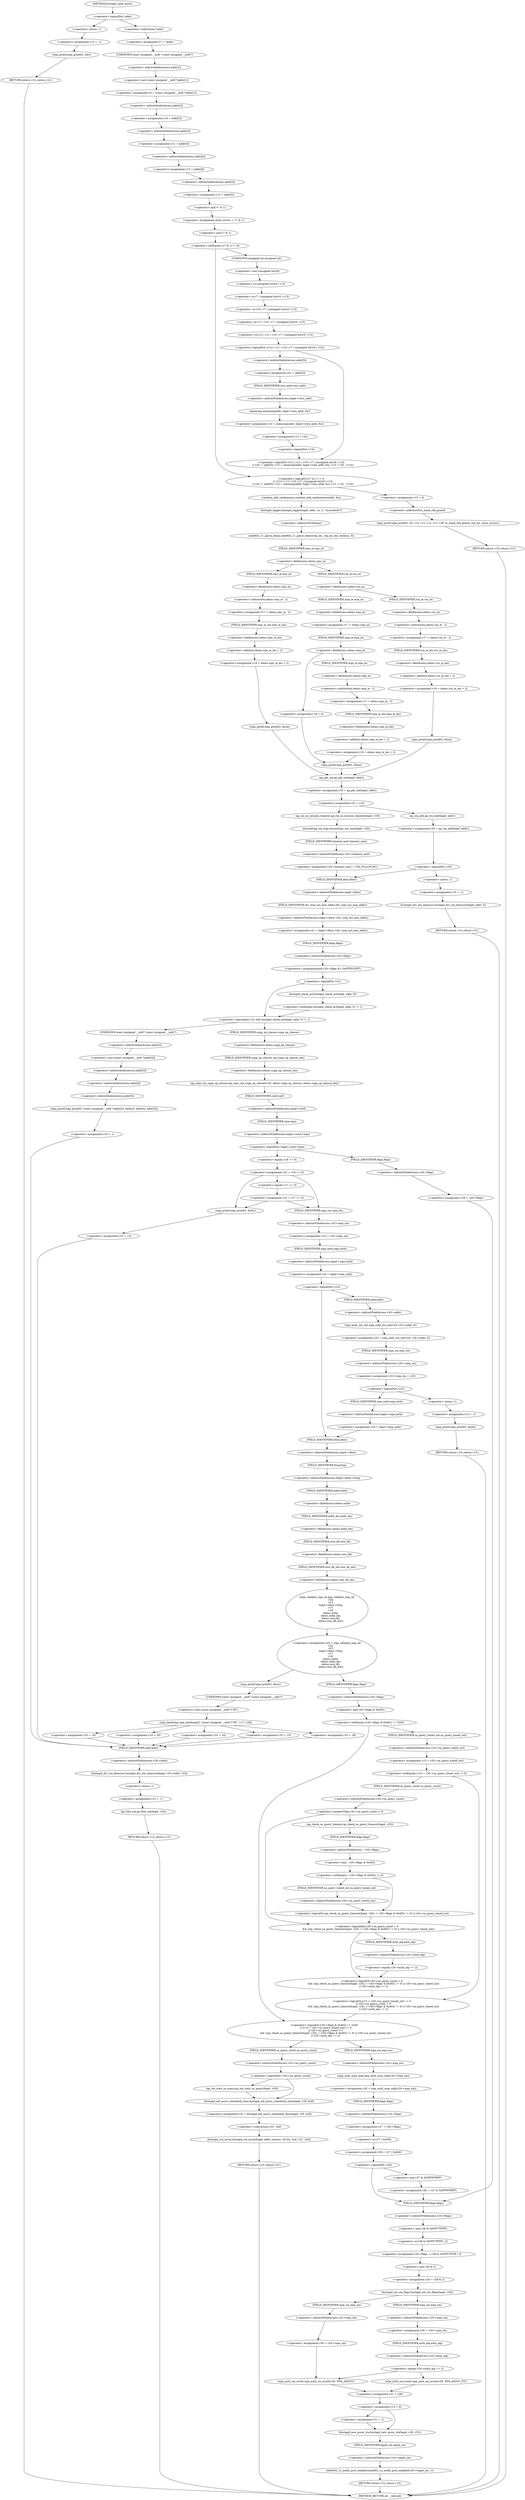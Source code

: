 digraph hostapd_notif_assoc {  
"1000177" [label = "(<operator>.logicalNot,!addr)" ]
"1000180" [label = "(<operator>.assignment,v15 = -1)" ]
"1000182" [label = "(<operator>.minus,-1)" ]
"1000184" [label = "(wpa_printf,wpa_printf(2, fmt))" ]
"1000187" [label = "(RETURN,return v15;,return v15;)" ]
"1000189" [label = "(<operator>.assignment,v7 = *addr)" ]
"1000191" [label = "(<operator>.indirection,*addr)" ]
"1000193" [label = "(<operator>.assignment,v9 = (const unsigned __int8 *)addr[1])" ]
"1000195" [label = "(<operator>.cast,(const unsigned __int8 *)addr[1])" ]
"1000196" [label = "(UNKNOWN,const unsigned __int8 *,const unsigned __int8 *)" ]
"1000197" [label = "(<operator>.indirectIndexAccess,addr[1])" ]
"1000200" [label = "(<operator>.assignment,v10 = addr[2])" ]
"1000202" [label = "(<operator>.indirectIndexAccess,addr[2])" ]
"1000205" [label = "(<operator>.assignment,v11 = addr[3])" ]
"1000207" [label = "(<operator>.indirectIndexAccess,addr[3])" ]
"1000210" [label = "(<operator>.assignment,v12 = addr[4])" ]
"1000212" [label = "(<operator>.indirectIndexAccess,addr[4])" ]
"1000215" [label = "(<operator>.assignment,v13 = addr[5])" ]
"1000217" [label = "(<operator>.indirectIndexAccess,addr[5])" ]
"1000220" [label = "(<operator>.assignment,show_errors = v7 & 1)" ]
"1000222" [label = "(<operator>.and,v7 & 1)" ]
"1000226" [label = "(<operator>.logicalOr,(v7 & 1) != 0\n    || !(v12 | v11 | v10 | v7 | (unsigned int)v9 | v13)\n    || (v41 = addr[5], v14 = memcmp(addr, hapd->own_addr, 6u), v13 = v41, !v14))" ]
"1000227" [label = "(<operator>.notEquals,(v7 & 1) != 0)" ]
"1000228" [label = "(<operator>.and,v7 & 1)" ]
"1000232" [label = "(<operator>.logicalOr,!(v12 | v11 | v10 | v7 | (unsigned int)v9 | v13)\n    || (v41 = addr[5], v14 = memcmp(addr, hapd->own_addr, 6u), v13 = v41, !v14))" ]
"1000233" [label = "(<operator>.logicalNot,!(v12 | v11 | v10 | v7 | (unsigned int)v9 | v13))" ]
"1000234" [label = "(<operator>.or,v12 | v11 | v10 | v7 | (unsigned int)v9 | v13)" ]
"1000236" [label = "(<operator>.or,v11 | v10 | v7 | (unsigned int)v9 | v13)" ]
"1000238" [label = "(<operator>.or,v10 | v7 | (unsigned int)v9 | v13)" ]
"1000240" [label = "(<operator>.or,v7 | (unsigned int)v9 | v13)" ]
"1000242" [label = "(<operator>.or,(unsigned int)v9 | v13)" ]
"1000243" [label = "(<operator>.cast,(unsigned int)v9)" ]
"1000244" [label = "(UNKNOWN,unsigned int,unsigned int)" ]
"1000248" [label = "(<operator>.assignment,v41 = addr[5])" ]
"1000250" [label = "(<operator>.indirectIndexAccess,addr[5])" ]
"1000254" [label = "(<operator>.assignment,v14 = memcmp(addr, hapd->own_addr, 6u))" ]
"1000256" [label = "(memcmp,memcmp(addr, hapd->own_addr, 6u))" ]
"1000258" [label = "(<operator>.indirectFieldAccess,hapd->own_addr)" ]
"1000260" [label = "(FIELD_IDENTIFIER,own_addr,own_addr)" ]
"1000263" [label = "(<operator>.assignment,v13 = v41)" ]
"1000266" [label = "(<operator>.logicalNot,!v14)" ]
"1000269" [label = "(<operator>.assignment,v15 = 0)" ]
"1000272" [label = "(wpa_printf,wpa_printf(2, v9, v10, v11, v12, v13, v38, &_stack_chk_guard, req_ies, show_errors))" ]
"1000280" [label = "(<operator>.addressOf,&_stack_chk_guard)" ]
"1000284" [label = "(RETURN,return v15;,return v15;)" ]
"1000286" [label = "(random_add_randomness,random_add_randomness(addr, 6u))" ]
"1000289" [label = "(hostapd_logger,hostapd_logger(hapd, addr, 1u, 2, \"associated\"))" ]
"1000295" [label = "(ieee802_11_parse_elems,ieee802_11_parse_elems(req_ies, req_ies_len, &elems, 0))" ]
"1000298" [label = "(<operator>.addressOf,&elems)" ]
"1000302" [label = "(<operator>.fieldAccess,elems.wps_ie)" ]
"1000304" [label = "(FIELD_IDENTIFIER,wps_ie,wps_ie)" ]
"1000306" [label = "(<operator>.assignment,v17 = elems.wps_ie - 2)" ]
"1000308" [label = "(<operator>.subtraction,elems.wps_ie - 2)" ]
"1000309" [label = "(<operator>.fieldAccess,elems.wps_ie)" ]
"1000311" [label = "(FIELD_IDENTIFIER,wps_ie,wps_ie)" ]
"1000313" [label = "(<operator>.assignment,v18 = elems.wps_ie_len + 2)" ]
"1000315" [label = "(<operator>.addition,elems.wps_ie_len + 2)" ]
"1000316" [label = "(<operator>.fieldAccess,elems.wps_ie_len)" ]
"1000318" [label = "(FIELD_IDENTIFIER,wps_ie_len,wps_ie_len)" ]
"1000320" [label = "(wpa_printf,wpa_printf(2, fmta))" ]
"1000325" [label = "(<operator>.fieldAccess,elems.rsn_ie)" ]
"1000327" [label = "(FIELD_IDENTIFIER,rsn_ie,rsn_ie)" ]
"1000329" [label = "(<operator>.assignment,v17 = elems.rsn_ie - 2)" ]
"1000331" [label = "(<operator>.subtraction,elems.rsn_ie - 2)" ]
"1000332" [label = "(<operator>.fieldAccess,elems.rsn_ie)" ]
"1000334" [label = "(FIELD_IDENTIFIER,rsn_ie,rsn_ie)" ]
"1000336" [label = "(<operator>.assignment,v18 = elems.rsn_ie_len + 2)" ]
"1000338" [label = "(<operator>.addition,elems.rsn_ie_len + 2)" ]
"1000339" [label = "(<operator>.fieldAccess,elems.rsn_ie_len)" ]
"1000341" [label = "(FIELD_IDENTIFIER,rsn_ie_len,rsn_ie_len)" ]
"1000343" [label = "(wpa_printf,wpa_printf(2, fmta))" ]
"1000348" [label = "(<operator>.assignment,v17 = elems.wpa_ie)" ]
"1000350" [label = "(<operator>.fieldAccess,elems.wpa_ie)" ]
"1000352" [label = "(FIELD_IDENTIFIER,wpa_ie,wpa_ie)" ]
"1000354" [label = "(<operator>.fieldAccess,elems.wpa_ie)" ]
"1000356" [label = "(FIELD_IDENTIFIER,wpa_ie,wpa_ie)" ]
"1000358" [label = "(<operator>.assignment,v17 = elems.wpa_ie - 2)" ]
"1000360" [label = "(<operator>.subtraction,elems.wpa_ie - 2)" ]
"1000361" [label = "(<operator>.fieldAccess,elems.wpa_ie)" ]
"1000363" [label = "(FIELD_IDENTIFIER,wpa_ie,wpa_ie)" ]
"1000365" [label = "(<operator>.assignment,v18 = elems.wpa_ie_len + 2)" ]
"1000367" [label = "(<operator>.addition,elems.wpa_ie_len + 2)" ]
"1000368" [label = "(<operator>.fieldAccess,elems.wpa_ie_len)" ]
"1000370" [label = "(FIELD_IDENTIFIER,wpa_ie_len,wpa_ie_len)" ]
"1000374" [label = "(<operator>.assignment,v18 = 0)" ]
"1000377" [label = "(wpa_printf,wpa_printf(2, fmta))" ]
"1000380" [label = "(<operator>.assignment,v19 = ap_get_sta(hapd, addr))" ]
"1000382" [label = "(ap_get_sta,ap_get_sta(hapd, addr))" ]
"1000385" [label = "(<operator>.assignment,v20 = v19)" ]
"1000391" [label = "(ap_sta_no_session_timeout,ap_sta_no_session_timeout(hapd, v19))" ]
"1000394" [label = "(accounting_sta_stop,accounting_sta_stop(hapd, v20))" ]
"1000397" [label = "(<operator>.assignment,v20->timeout_next = STA_NULLFUNC)" ]
"1000398" [label = "(<operator>.indirectFieldAccess,v20->timeout_next)" ]
"1000400" [label = "(FIELD_IDENTIFIER,timeout_next,timeout_next)" ]
"1000404" [label = "(<operator>.assignment,v20 = ap_sta_add(hapd, addr))" ]
"1000406" [label = "(ap_sta_add,ap_sta_add(hapd, addr))" ]
"1000410" [label = "(<operator>.logicalNot,!v20)" ]
"1000413" [label = "(<operator>.assignment,v15 = -1)" ]
"1000415" [label = "(<operator>.minus,-1)" ]
"1000417" [label = "(hostapd_drv_sta_disassoc,hostapd_drv_sta_disassoc(hapd, addr, 5))" ]
"1000421" [label = "(RETURN,return v15;,return v15;)" ]
"1000423" [label = "(<operator>.assignment,v21 = hapd->iface->drv_max_acl_mac_addrs)" ]
"1000425" [label = "(<operator>.indirectFieldAccess,hapd->iface->drv_max_acl_mac_addrs)" ]
"1000426" [label = "(<operator>.indirectFieldAccess,hapd->iface)" ]
"1000428" [label = "(FIELD_IDENTIFIER,iface,iface)" ]
"1000429" [label = "(FIELD_IDENTIFIER,drv_max_acl_mac_addrs,drv_max_acl_mac_addrs)" ]
"1000430" [label = "(<operators>.assignmentAnd,v20->flags &= 0xFFFECFFF)" ]
"1000431" [label = "(<operator>.indirectFieldAccess,v20->flags)" ]
"1000433" [label = "(FIELD_IDENTIFIER,flags,flags)" ]
"1000436" [label = "(<operator>.logicalAnd,!v21 && hostapd_check_acl(hapd, addr, 0) != 1)" ]
"1000437" [label = "(<operator>.logicalNot,!v21)" ]
"1000439" [label = "(<operator>.notEquals,hostapd_check_acl(hapd, addr, 0) != 1)" ]
"1000440" [label = "(hostapd_check_acl,hostapd_check_acl(hapd, addr, 0))" ]
"1000446" [label = "(wpa_printf,wpa_printf(3, (const unsigned __int8 *)addr[2], addr[3], addr[4], addr[5]))" ]
"1000448" [label = "(<operator>.cast,(const unsigned __int8 *)addr[2])" ]
"1000449" [label = "(UNKNOWN,const unsigned __int8 *,const unsigned __int8 *)" ]
"1000450" [label = "(<operator>.indirectIndexAccess,addr[2])" ]
"1000453" [label = "(<operator>.indirectIndexAccess,addr[3])" ]
"1000456" [label = "(<operator>.indirectIndexAccess,addr[4])" ]
"1000459" [label = "(<operator>.indirectIndexAccess,addr[5])" ]
"1000462" [label = "(<operator>.assignment,v33 = 1)" ]
"1000466" [label = "(hostapd_drv_sta_disassoc,hostapd_drv_sta_disassoc(hapd, v20->addr, v33))" ]
"1000468" [label = "(<operator>.indirectFieldAccess,v20->addr)" ]
"1000470" [label = "(FIELD_IDENTIFIER,addr,addr)" ]
"1000472" [label = "(<operator>.assignment,v15 = -1)" ]
"1000474" [label = "(<operator>.minus,-1)" ]
"1000476" [label = "(ap_free_sta,ap_free_sta(hapd, v20))" ]
"1000479" [label = "(RETURN,return v15;,return v15;)" ]
"1000481" [label = "(ap_copy_sta_supp_op_classes,ap_copy_sta_supp_op_classes(v20, elems.supp_op_classes, elems.supp_op_classes_len))" ]
"1000483" [label = "(<operator>.fieldAccess,elems.supp_op_classes)" ]
"1000485" [label = "(FIELD_IDENTIFIER,supp_op_classes,supp_op_classes)" ]
"1000486" [label = "(<operator>.fieldAccess,elems.supp_op_classes_len)" ]
"1000488" [label = "(FIELD_IDENTIFIER,supp_op_classes_len,supp_op_classes_len)" ]
"1000490" [label = "(<operator>.logicalNot,!hapd->conf->wpa)" ]
"1000491" [label = "(<operator>.indirectFieldAccess,hapd->conf->wpa)" ]
"1000492" [label = "(<operator>.indirectFieldAccess,hapd->conf)" ]
"1000494" [label = "(FIELD_IDENTIFIER,conf,conf)" ]
"1000495" [label = "(FIELD_IDENTIFIER,wpa,wpa)" ]
"1000497" [label = "(<operator>.assignment,v28 = v20->flags)" ]
"1000499" [label = "(<operator>.indirectFieldAccess,v20->flags)" ]
"1000501" [label = "(FIELD_IDENTIFIER,flags,flags)" ]
"1000503" [label = "(<operator>.assignment,v22 = v18 == 0)" ]
"1000505" [label = "(<operator>.equals,v18 == 0)" ]
"1000510" [label = "(<operator>.assignment,v22 = v17 == 0)" ]
"1000512" [label = "(<operator>.equals,v17 == 0)" ]
"1000518" [label = "(wpa_printf,wpa_printf(2, fmtb))" ]
"1000521" [label = "(<operator>.assignment,v33 = 13)" ]
"1000525" [label = "(<operator>.assignment,v23 = v20->wpa_sm)" ]
"1000527" [label = "(<operator>.indirectFieldAccess,v20->wpa_sm)" ]
"1000529" [label = "(FIELD_IDENTIFIER,wpa_sm,wpa_sm)" ]
"1000530" [label = "(<operator>.assignment,v24 = hapd->wpa_auth)" ]
"1000532" [label = "(<operator>.indirectFieldAccess,hapd->wpa_auth)" ]
"1000534" [label = "(FIELD_IDENTIFIER,wpa_auth,wpa_auth)" ]
"1000536" [label = "(<operator>.logicalNot,!v23)" ]
"1000539" [label = "(<operator>.assignment,v23 = wpa_auth_sta_init(v24, v20->addr, 0))" ]
"1000541" [label = "(wpa_auth_sta_init,wpa_auth_sta_init(v24, v20->addr, 0))" ]
"1000543" [label = "(<operator>.indirectFieldAccess,v20->addr)" ]
"1000545" [label = "(FIELD_IDENTIFIER,addr,addr)" ]
"1000547" [label = "(<operator>.assignment,v20->wpa_sm = v23)" ]
"1000548" [label = "(<operator>.indirectFieldAccess,v20->wpa_sm)" ]
"1000550" [label = "(FIELD_IDENTIFIER,wpa_sm,wpa_sm)" ]
"1000553" [label = "(<operator>.logicalNot,!v23)" ]
"1000556" [label = "(<operator>.assignment,v15 = -1)" ]
"1000558" [label = "(<operator>.minus,-1)" ]
"1000560" [label = "(wpa_printf,wpa_printf(5, fmtb))" ]
"1000563" [label = "(RETURN,return v15;,return v15;)" ]
"1000565" [label = "(<operator>.assignment,v24 = hapd->wpa_auth)" ]
"1000567" [label = "(<operator>.indirectFieldAccess,hapd->wpa_auth)" ]
"1000569" [label = "(FIELD_IDENTIFIER,wpa_auth,wpa_auth)" ]
"1000570" [label = "(<operator>.assignment,v25 = wpa_validate_wpa_ie(\n          v24,\n          v23,\n          hapd->iface->freq,\n          v17,\n          v18,\n          elems.mdie,\n          elems.mdie_len,\n          elems.owe_dh,\n          elems.owe_dh_len))" ]
"1000572" [label = "(wpa_validate_wpa_ie,wpa_validate_wpa_ie(\n          v24,\n          v23,\n          hapd->iface->freq,\n          v17,\n          v18,\n          elems.mdie,\n          elems.mdie_len,\n          elems.owe_dh,\n          elems.owe_dh_len))" ]
"1000575" [label = "(<operator>.indirectFieldAccess,hapd->iface->freq)" ]
"1000576" [label = "(<operator>.indirectFieldAccess,hapd->iface)" ]
"1000578" [label = "(FIELD_IDENTIFIER,iface,iface)" ]
"1000579" [label = "(FIELD_IDENTIFIER,freq,freq)" ]
"1000582" [label = "(<operator>.fieldAccess,elems.mdie)" ]
"1000584" [label = "(FIELD_IDENTIFIER,mdie,mdie)" ]
"1000585" [label = "(<operator>.fieldAccess,elems.mdie_len)" ]
"1000587" [label = "(FIELD_IDENTIFIER,mdie_len,mdie_len)" ]
"1000588" [label = "(<operator>.fieldAccess,elems.owe_dh)" ]
"1000590" [label = "(FIELD_IDENTIFIER,owe_dh,owe_dh)" ]
"1000591" [label = "(<operator>.fieldAccess,elems.owe_dh_len)" ]
"1000593" [label = "(FIELD_IDENTIFIER,owe_dh_len,owe_dh_len)" ]
"1000597" [label = "(wpa_printf,wpa_printf(2, fmtc))" ]
"1000600" [label = "(wpa_hexdump,wpa_hexdump(2, (const unsigned __int8 *)\"IE\", v17, v18))" ]
"1000602" [label = "(<operator>.cast,(const unsigned __int8 *)\"IE\")" ]
"1000603" [label = "(UNKNOWN,const unsigned __int8 *,const unsigned __int8 *)" ]
"1000611" [label = "(<operator>.assignment,v33 = 18)" ]
"1000616" [label = "(<operator>.assignment,v33 = 19)" ]
"1000621" [label = "(<operator>.assignment,v33 = 20)" ]
"1000626" [label = "(<operator>.assignment,v33 = 24)" ]
"1000631" [label = "(<operator>.assignment,v33 = 13)" ]
"1000637" [label = "(<operator>.logicalOr,(v20->flags & 0x402) != 1026\n    || (v15 = v20->sa_query_timed_out) != 0\n    || v20->sa_query_count > 0\n    && ((ap_check_sa_query_timeout(hapd, v20), (~v20->flags & 0x402) != 0) || v20->sa_query_timed_out)\n    || v20->auth_alg == 2)" ]
"1000638" [label = "(<operator>.notEquals,(v20->flags & 0x402) != 1026)" ]
"1000639" [label = "(<operator>.and,v20->flags & 0x402)" ]
"1000640" [label = "(<operator>.indirectFieldAccess,v20->flags)" ]
"1000642" [label = "(FIELD_IDENTIFIER,flags,flags)" ]
"1000645" [label = "(<operator>.logicalOr,(v15 = v20->sa_query_timed_out) != 0\n    || v20->sa_query_count > 0\n    && ((ap_check_sa_query_timeout(hapd, v20), (~v20->flags & 0x402) != 0) || v20->sa_query_timed_out)\n    || v20->auth_alg == 2)" ]
"1000646" [label = "(<operator>.notEquals,(v15 = v20->sa_query_timed_out) != 0)" ]
"1000647" [label = "(<operator>.assignment,v15 = v20->sa_query_timed_out)" ]
"1000649" [label = "(<operator>.indirectFieldAccess,v20->sa_query_timed_out)" ]
"1000651" [label = "(FIELD_IDENTIFIER,sa_query_timed_out,sa_query_timed_out)" ]
"1000653" [label = "(<operator>.logicalOr,v20->sa_query_count > 0\n    && ((ap_check_sa_query_timeout(hapd, v20), (~v20->flags & 0x402) != 0) || v20->sa_query_timed_out)\n    || v20->auth_alg == 2)" ]
"1000654" [label = "(<operator>.logicalAnd,v20->sa_query_count > 0\n    && ((ap_check_sa_query_timeout(hapd, v20), (~v20->flags & 0x402) != 0) || v20->sa_query_timed_out))" ]
"1000655" [label = "(<operator>.greaterThan,v20->sa_query_count > 0)" ]
"1000656" [label = "(<operator>.indirectFieldAccess,v20->sa_query_count)" ]
"1000658" [label = "(FIELD_IDENTIFIER,sa_query_count,sa_query_count)" ]
"1000660" [label = "(<operator>.logicalOr,(ap_check_sa_query_timeout(hapd, v20), (~v20->flags & 0x402) != 0) || v20->sa_query_timed_out)" ]
"1000662" [label = "(ap_check_sa_query_timeout,ap_check_sa_query_timeout(hapd, v20))" ]
"1000665" [label = "(<operator>.notEquals,(~v20->flags & 0x402) != 0)" ]
"1000666" [label = "(<operator>.and,~v20->flags & 0x402)" ]
"1000667" [label = "(<operator>.indirectFieldAccess,~v20->flags)" ]
"1000669" [label = "(FIELD_IDENTIFIER,flags,flags)" ]
"1000672" [label = "(<operator>.indirectFieldAccess,v20->sa_query_timed_out)" ]
"1000674" [label = "(FIELD_IDENTIFIER,sa_query_timed_out,sa_query_timed_out)" ]
"1000675" [label = "(<operator>.equals,v20->auth_alg == 2)" ]
"1000676" [label = "(<operator>.indirectFieldAccess,v20->auth_alg)" ]
"1000678" [label = "(FIELD_IDENTIFIER,auth_alg,auth_alg)" ]
"1000681" [label = "(<operator>.assignment,v26 = wpa_auth_uses_mfp(v20->wpa_sm))" ]
"1000683" [label = "(wpa_auth_uses_mfp,wpa_auth_uses_mfp(v20->wpa_sm))" ]
"1000684" [label = "(<operator>.indirectFieldAccess,v20->wpa_sm)" ]
"1000686" [label = "(FIELD_IDENTIFIER,wpa_sm,wpa_sm)" ]
"1000687" [label = "(<operator>.assignment,v27 = v20->flags)" ]
"1000689" [label = "(<operator>.indirectFieldAccess,v20->flags)" ]
"1000691" [label = "(FIELD_IDENTIFIER,flags,flags)" ]
"1000692" [label = "(<operator>.assignment,v28 = v27 | 0x400)" ]
"1000694" [label = "(<operator>.or,v27 | 0x400)" ]
"1000698" [label = "(<operator>.logicalNot,!v26)" ]
"1000700" [label = "(<operator>.assignment,v28 = v27 & 0xFFFFFBFF)" ]
"1000702" [label = "(<operator>.and,v27 & 0xFFFFFBFF)" ]
"1000706" [label = "(<operator>.assignment,v20->flags = v28 & 0xFFF7FFFF | 3)" ]
"1000707" [label = "(<operator>.indirectFieldAccess,v20->flags)" ]
"1000709" [label = "(FIELD_IDENTIFIER,flags,flags)" ]
"1000710" [label = "(<operator>.or,v28 & 0xFFF7FFFF | 3)" ]
"1000711" [label = "(<operator>.and,v28 & 0xFFF7FFFF)" ]
"1000715" [label = "(<operator>.assignment,v29 = v28 & 2)" ]
"1000717" [label = "(<operator>.and,v28 & 2)" ]
"1000720" [label = "(hostapd_set_sta_flags,hostapd_set_sta_flags(hapd, v20))" ]
"1000726" [label = "(<operator>.assignment,v30 = v20->wpa_sm)" ]
"1000728" [label = "(<operator>.indirectFieldAccess,v20->wpa_sm)" ]
"1000730" [label = "(FIELD_IDENTIFIER,wpa_sm,wpa_sm)" ]
"1000732" [label = "(<operator>.equals,v20->auth_alg == 2)" ]
"1000733" [label = "(<operator>.indirectFieldAccess,v20->auth_alg)" ]
"1000735" [label = "(FIELD_IDENTIFIER,auth_alg,auth_alg)" ]
"1000738" [label = "(wpa_auth_sm_event,wpa_auth_sm_event(v30, WPA_ASSOC_FT))" ]
"1000744" [label = "(<operator>.assignment,v30 = v20->wpa_sm)" ]
"1000746" [label = "(<operator>.indirectFieldAccess,v20->wpa_sm)" ]
"1000748" [label = "(FIELD_IDENTIFIER,wpa_sm,wpa_sm)" ]
"1000749" [label = "(wpa_auth_sm_event,wpa_auth_sm_event(v30, WPA_ASSOC))" ]
"1000753" [label = "(<operator>.assignment,v31 = v29)" ]
"1000756" [label = "(<operator>.assignment,v15 = 0)" ]
"1000761" [label = "(<operator>.assignment,v31 = 1)" ]
"1000764" [label = "(hostapd_new_assoc_sta,hostapd_new_assoc_sta(hapd, v20, v31))" ]
"1000768" [label = "(ieee802_1x_notify_port_enabled,ieee802_1x_notify_port_enabled(v20->eapol_sm, 1))" ]
"1000769" [label = "(<operator>.indirectFieldAccess,v20->eapol_sm)" ]
"1000771" [label = "(FIELD_IDENTIFIER,eapol_sm,eapol_sm)" ]
"1000773" [label = "(RETURN,return v15;,return v15;)" ]
"1000776" [label = "(<operator>.logicalNot,!v20->sa_query_count)" ]
"1000777" [label = "(<operator>.indirectFieldAccess,v20->sa_query_count)" ]
"1000779" [label = "(FIELD_IDENTIFIER,sa_query_count,sa_query_count)" ]
"1000780" [label = "(ap_sta_start_sa_query,ap_sta_start_sa_query(hapd, v20))" ]
"1000783" [label = "(<operator>.assignment,v32 = hostapd_eid_assoc_comeback_time(hapd, v20, buf))" ]
"1000785" [label = "(hostapd_eid_assoc_comeback_time,hostapd_eid_assoc_comeback_time(hapd, v20, buf))" ]
"1000789" [label = "(hostapd_sta_assoc,hostapd_sta_assoc(hapd, addr, reassoc, 0x1Eu, buf, v32 - buf))" ]
"1000795" [label = "(<operator>.subtraction,v32 - buf)" ]
"1000798" [label = "(RETURN,return v15;,return v15;)" ]
"1000135" [label = "(METHOD,hostapd_notif_assoc)" ]
"1000800" [label = "(METHOD_RETURN,int __fastcall)" ]
  "1000177" -> "1000182" 
  "1000177" -> "1000191" 
  "1000180" -> "1000184" 
  "1000182" -> "1000180" 
  "1000184" -> "1000187" 
  "1000187" -> "1000800" 
  "1000189" -> "1000196" 
  "1000191" -> "1000189" 
  "1000193" -> "1000202" 
  "1000195" -> "1000193" 
  "1000196" -> "1000197" 
  "1000197" -> "1000195" 
  "1000200" -> "1000207" 
  "1000202" -> "1000200" 
  "1000205" -> "1000212" 
  "1000207" -> "1000205" 
  "1000210" -> "1000217" 
  "1000212" -> "1000210" 
  "1000215" -> "1000222" 
  "1000217" -> "1000215" 
  "1000220" -> "1000228" 
  "1000222" -> "1000220" 
  "1000226" -> "1000269" 
  "1000226" -> "1000286" 
  "1000227" -> "1000226" 
  "1000227" -> "1000244" 
  "1000228" -> "1000227" 
  "1000232" -> "1000226" 
  "1000233" -> "1000232" 
  "1000233" -> "1000250" 
  "1000234" -> "1000233" 
  "1000236" -> "1000234" 
  "1000238" -> "1000236" 
  "1000240" -> "1000238" 
  "1000242" -> "1000240" 
  "1000243" -> "1000242" 
  "1000244" -> "1000243" 
  "1000248" -> "1000260" 
  "1000250" -> "1000248" 
  "1000254" -> "1000263" 
  "1000256" -> "1000254" 
  "1000258" -> "1000256" 
  "1000260" -> "1000258" 
  "1000263" -> "1000266" 
  "1000266" -> "1000232" 
  "1000269" -> "1000280" 
  "1000272" -> "1000284" 
  "1000280" -> "1000272" 
  "1000284" -> "1000800" 
  "1000286" -> "1000289" 
  "1000289" -> "1000298" 
  "1000295" -> "1000304" 
  "1000298" -> "1000295" 
  "1000302" -> "1000311" 
  "1000302" -> "1000327" 
  "1000304" -> "1000302" 
  "1000306" -> "1000318" 
  "1000308" -> "1000306" 
  "1000309" -> "1000308" 
  "1000311" -> "1000309" 
  "1000313" -> "1000320" 
  "1000315" -> "1000313" 
  "1000316" -> "1000315" 
  "1000318" -> "1000316" 
  "1000320" -> "1000382" 
  "1000325" -> "1000334" 
  "1000325" -> "1000352" 
  "1000327" -> "1000325" 
  "1000329" -> "1000341" 
  "1000331" -> "1000329" 
  "1000332" -> "1000331" 
  "1000334" -> "1000332" 
  "1000336" -> "1000343" 
  "1000338" -> "1000336" 
  "1000339" -> "1000338" 
  "1000341" -> "1000339" 
  "1000343" -> "1000382" 
  "1000348" -> "1000356" 
  "1000350" -> "1000348" 
  "1000352" -> "1000350" 
  "1000354" -> "1000363" 
  "1000354" -> "1000374" 
  "1000356" -> "1000354" 
  "1000358" -> "1000370" 
  "1000360" -> "1000358" 
  "1000361" -> "1000360" 
  "1000363" -> "1000361" 
  "1000365" -> "1000377" 
  "1000367" -> "1000365" 
  "1000368" -> "1000367" 
  "1000370" -> "1000368" 
  "1000374" -> "1000377" 
  "1000377" -> "1000382" 
  "1000380" -> "1000385" 
  "1000382" -> "1000380" 
  "1000385" -> "1000391" 
  "1000385" -> "1000406" 
  "1000391" -> "1000394" 
  "1000394" -> "1000400" 
  "1000397" -> "1000428" 
  "1000398" -> "1000397" 
  "1000400" -> "1000398" 
  "1000404" -> "1000410" 
  "1000406" -> "1000404" 
  "1000410" -> "1000415" 
  "1000410" -> "1000428" 
  "1000413" -> "1000417" 
  "1000415" -> "1000413" 
  "1000417" -> "1000421" 
  "1000421" -> "1000800" 
  "1000423" -> "1000433" 
  "1000425" -> "1000423" 
  "1000426" -> "1000429" 
  "1000428" -> "1000426" 
  "1000429" -> "1000425" 
  "1000430" -> "1000437" 
  "1000431" -> "1000430" 
  "1000433" -> "1000431" 
  "1000436" -> "1000449" 
  "1000436" -> "1000485" 
  "1000437" -> "1000436" 
  "1000437" -> "1000440" 
  "1000439" -> "1000436" 
  "1000440" -> "1000439" 
  "1000446" -> "1000462" 
  "1000448" -> "1000453" 
  "1000449" -> "1000450" 
  "1000450" -> "1000448" 
  "1000453" -> "1000456" 
  "1000456" -> "1000459" 
  "1000459" -> "1000446" 
  "1000462" -> "1000470" 
  "1000466" -> "1000474" 
  "1000468" -> "1000466" 
  "1000470" -> "1000468" 
  "1000472" -> "1000476" 
  "1000474" -> "1000472" 
  "1000476" -> "1000479" 
  "1000479" -> "1000800" 
  "1000481" -> "1000494" 
  "1000483" -> "1000488" 
  "1000485" -> "1000483" 
  "1000486" -> "1000481" 
  "1000488" -> "1000486" 
  "1000490" -> "1000501" 
  "1000490" -> "1000505" 
  "1000491" -> "1000490" 
  "1000492" -> "1000495" 
  "1000494" -> "1000492" 
  "1000495" -> "1000491" 
  "1000497" -> "1000709" 
  "1000499" -> "1000497" 
  "1000501" -> "1000499" 
  "1000503" -> "1000512" 
  "1000503" -> "1000518" 
  "1000503" -> "1000529" 
  "1000505" -> "1000503" 
  "1000510" -> "1000518" 
  "1000510" -> "1000529" 
  "1000512" -> "1000510" 
  "1000518" -> "1000521" 
  "1000521" -> "1000470" 
  "1000525" -> "1000534" 
  "1000527" -> "1000525" 
  "1000529" -> "1000527" 
  "1000530" -> "1000536" 
  "1000532" -> "1000530" 
  "1000534" -> "1000532" 
  "1000536" -> "1000545" 
  "1000536" -> "1000578" 
  "1000539" -> "1000550" 
  "1000541" -> "1000539" 
  "1000543" -> "1000541" 
  "1000545" -> "1000543" 
  "1000547" -> "1000553" 
  "1000548" -> "1000547" 
  "1000550" -> "1000548" 
  "1000553" -> "1000558" 
  "1000553" -> "1000569" 
  "1000556" -> "1000560" 
  "1000558" -> "1000556" 
  "1000560" -> "1000563" 
  "1000563" -> "1000800" 
  "1000565" -> "1000578" 
  "1000567" -> "1000565" 
  "1000569" -> "1000567" 
  "1000570" -> "1000597" 
  "1000570" -> "1000642" 
  "1000572" -> "1000570" 
  "1000575" -> "1000584" 
  "1000576" -> "1000579" 
  "1000578" -> "1000576" 
  "1000579" -> "1000575" 
  "1000582" -> "1000587" 
  "1000584" -> "1000582" 
  "1000585" -> "1000590" 
  "1000587" -> "1000585" 
  "1000588" -> "1000593" 
  "1000590" -> "1000588" 
  "1000591" -> "1000572" 
  "1000593" -> "1000591" 
  "1000597" -> "1000603" 
  "1000600" -> "1000611" 
  "1000600" -> "1000616" 
  "1000600" -> "1000621" 
  "1000600" -> "1000626" 
  "1000600" -> "1000631" 
  "1000602" -> "1000600" 
  "1000603" -> "1000602" 
  "1000611" -> "1000470" 
  "1000616" -> "1000470" 
  "1000621" -> "1000470" 
  "1000626" -> "1000470" 
  "1000631" -> "1000470" 
  "1000637" -> "1000686" 
  "1000637" -> "1000779" 
  "1000638" -> "1000637" 
  "1000638" -> "1000651" 
  "1000639" -> "1000638" 
  "1000640" -> "1000639" 
  "1000642" -> "1000640" 
  "1000645" -> "1000637" 
  "1000646" -> "1000645" 
  "1000646" -> "1000658" 
  "1000647" -> "1000646" 
  "1000649" -> "1000647" 
  "1000651" -> "1000649" 
  "1000653" -> "1000645" 
  "1000654" -> "1000653" 
  "1000654" -> "1000678" 
  "1000655" -> "1000654" 
  "1000655" -> "1000662" 
  "1000656" -> "1000655" 
  "1000658" -> "1000656" 
  "1000660" -> "1000654" 
  "1000662" -> "1000669" 
  "1000665" -> "1000660" 
  "1000665" -> "1000674" 
  "1000666" -> "1000665" 
  "1000667" -> "1000666" 
  "1000669" -> "1000667" 
  "1000672" -> "1000660" 
  "1000674" -> "1000672" 
  "1000675" -> "1000653" 
  "1000676" -> "1000675" 
  "1000678" -> "1000676" 
  "1000681" -> "1000691" 
  "1000683" -> "1000681" 
  "1000684" -> "1000683" 
  "1000686" -> "1000684" 
  "1000687" -> "1000694" 
  "1000689" -> "1000687" 
  "1000691" -> "1000689" 
  "1000692" -> "1000698" 
  "1000694" -> "1000692" 
  "1000698" -> "1000702" 
  "1000698" -> "1000709" 
  "1000700" -> "1000709" 
  "1000702" -> "1000700" 
  "1000706" -> "1000717" 
  "1000707" -> "1000711" 
  "1000709" -> "1000707" 
  "1000710" -> "1000706" 
  "1000711" -> "1000710" 
  "1000715" -> "1000720" 
  "1000717" -> "1000715" 
  "1000720" -> "1000730" 
  "1000720" -> "1000748" 
  "1000726" -> "1000735" 
  "1000728" -> "1000726" 
  "1000730" -> "1000728" 
  "1000732" -> "1000738" 
  "1000732" -> "1000749" 
  "1000733" -> "1000732" 
  "1000735" -> "1000733" 
  "1000738" -> "1000753" 
  "1000744" -> "1000749" 
  "1000746" -> "1000744" 
  "1000748" -> "1000746" 
  "1000749" -> "1000753" 
  "1000753" -> "1000756" 
  "1000756" -> "1000761" 
  "1000756" -> "1000764" 
  "1000761" -> "1000764" 
  "1000764" -> "1000771" 
  "1000768" -> "1000773" 
  "1000769" -> "1000768" 
  "1000771" -> "1000769" 
  "1000773" -> "1000800" 
  "1000776" -> "1000780" 
  "1000776" -> "1000785" 
  "1000777" -> "1000776" 
  "1000779" -> "1000777" 
  "1000780" -> "1000785" 
  "1000783" -> "1000795" 
  "1000785" -> "1000783" 
  "1000789" -> "1000798" 
  "1000795" -> "1000789" 
  "1000798" -> "1000800" 
  "1000135" -> "1000177" 
}
